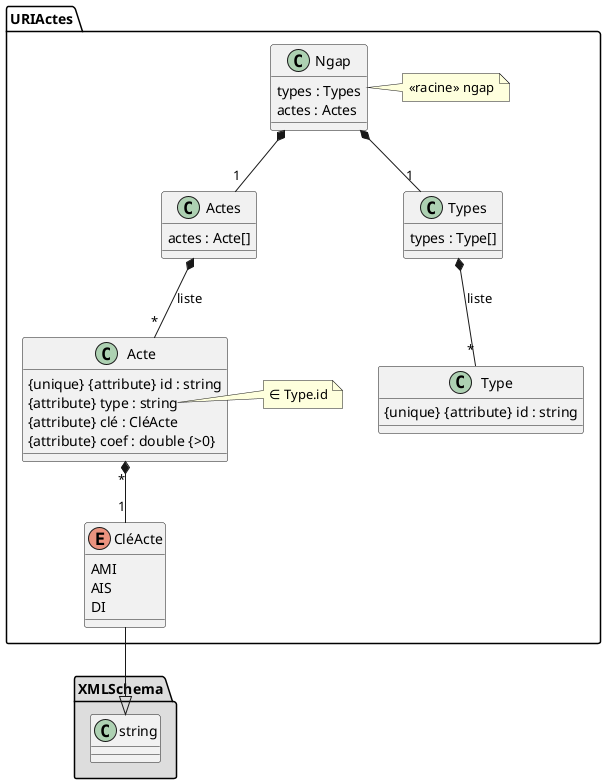 @startuml

'skinparam linetype ortho
'l'instruction au dessus est pour avoir des lignes orthogonales...

package XMLSchema #DDDDDD {
    class string
}
package URIActes {
    class Ngap {
        types : Types
        actes : Actes
    }
    note right of Ngap
        «racine» ngap
    end note
    class Acte {
        {unique} {attribute} id : string
        {attribute} type : string
        {attribute} clé : CléActe
        {attribute} coef : double {>0}
    }
    note right of Acte::type
        ∈ Type.id
    end note
    
    class Actes {
        actes : Acte[]
    }
    
    class Type {
        {unique} {attribute} id : string
    }
    class Types {
        types : Type[]
    }
    
    enum CléActe {
        AMI
        AIS
        DI
    }
    
    Ngap *--"1" Types
    Ngap *--"1" Actes
    
    Actes *--"*" Acte : liste
    Acte "*"*--"1" CléActe
    
    Types *--"*" Type : liste
    
    CléActe --|> string
}

@enduml
